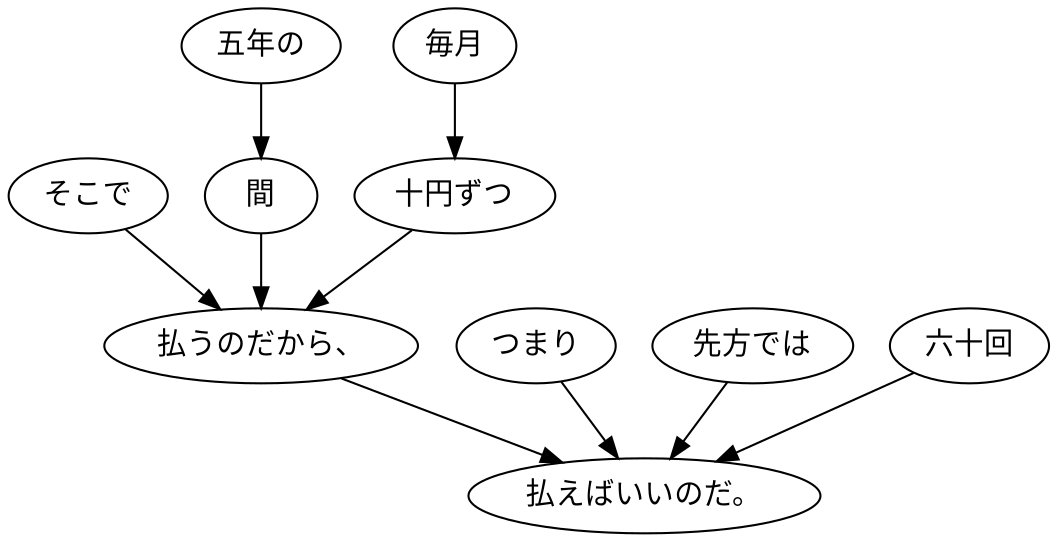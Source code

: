 digraph graph8700 {
	node0 [label="そこで"];
	node1 [label="五年の"];
	node2 [label="間"];
	node3 [label="毎月"];
	node4 [label="十円ずつ"];
	node5 [label="払うのだから、"];
	node6 [label="つまり"];
	node7 [label="先方では"];
	node8 [label="六十回"];
	node9 [label="払えばいいのだ。"];
	node0 -> node5;
	node1 -> node2;
	node2 -> node5;
	node3 -> node4;
	node4 -> node5;
	node5 -> node9;
	node6 -> node9;
	node7 -> node9;
	node8 -> node9;
}
